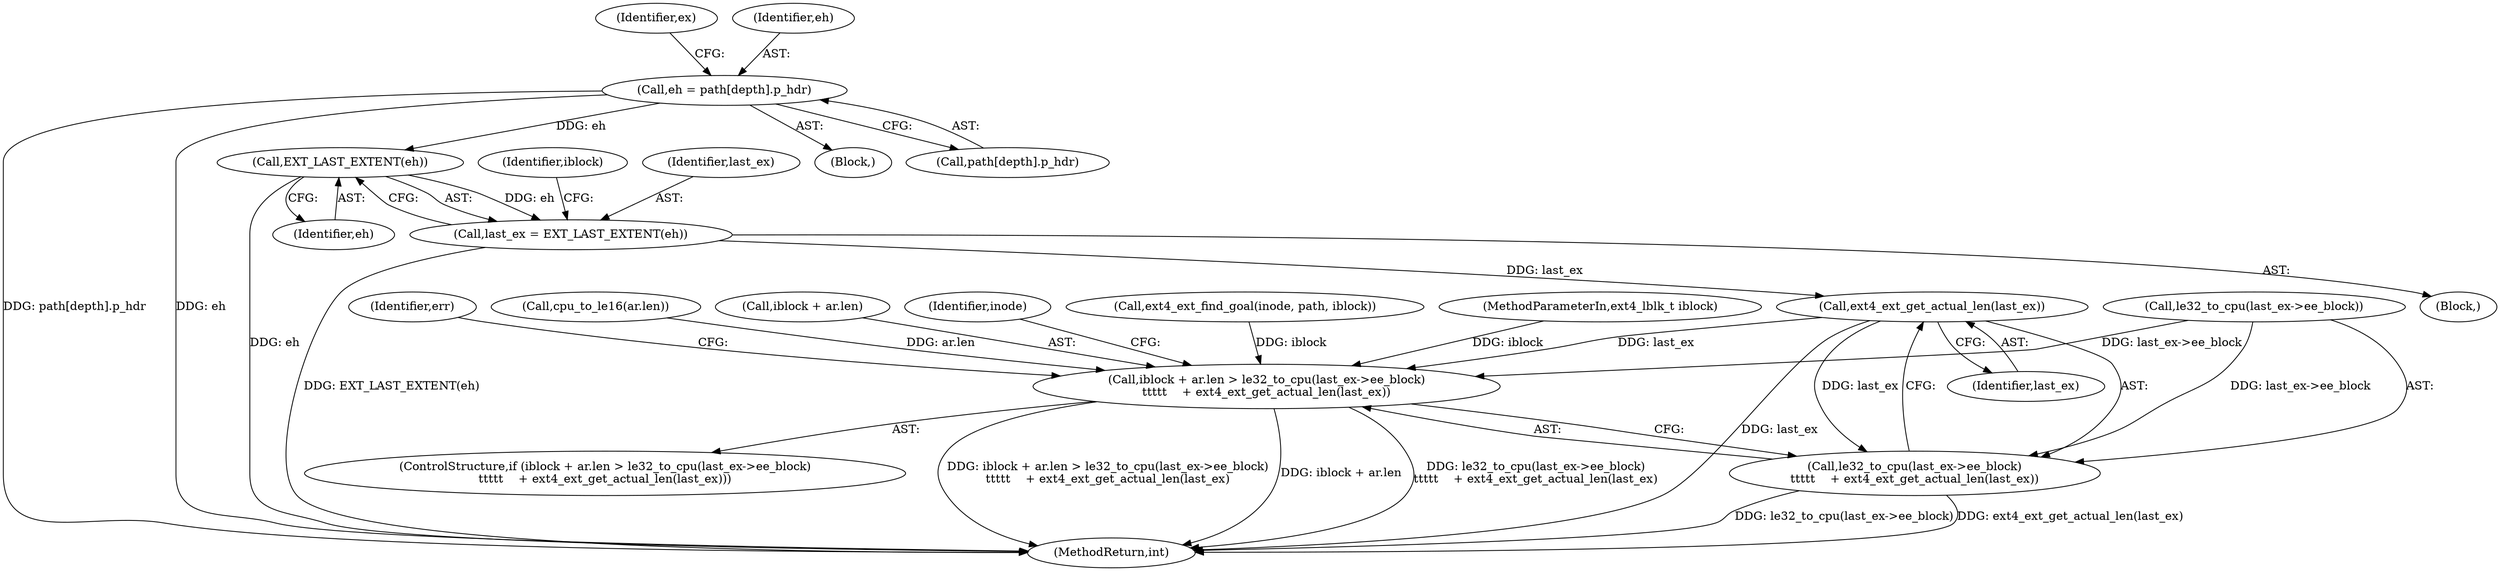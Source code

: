 digraph "0_linux_744692dc059845b2a3022119871846e74d4f6e11@array" {
"1000283" [label="(Call,eh = path[depth].p_hdr)"];
"1000592" [label="(Call,EXT_LAST_EXTENT(eh))"];
"1000590" [label="(Call,last_ex = EXT_LAST_EXTENT(eh))"];
"1000606" [label="(Call,ext4_ext_get_actual_len(last_ex))"];
"1000595" [label="(Call,iblock + ar.len > le32_to_cpu(last_ex->ee_block)\n\t\t\t\t\t    + ext4_ext_get_actual_len(last_ex))"];
"1000601" [label="(Call,le32_to_cpu(last_ex->ee_block)\n\t\t\t\t\t    + ext4_ext_get_actual_len(last_ex))"];
"1000595" [label="(Call,iblock + ar.len > le32_to_cpu(last_ex->ee_block)\n\t\t\t\t\t    + ext4_ext_get_actual_len(last_ex))"];
"1000611" [label="(Identifier,inode)"];
"1000589" [label="(Block,)"];
"1000601" [label="(Call,le32_to_cpu(last_ex->ee_block)\n\t\t\t\t\t    + ext4_ext_get_actual_len(last_ex))"];
"1000491" [label="(Call,ext4_ext_find_goal(inode, path, iblock))"];
"1000607" [label="(Identifier,last_ex)"];
"1000590" [label="(Call,last_ex = EXT_LAST_EXTENT(eh))"];
"1000606" [label="(Call,ext4_ext_get_actual_len(last_ex))"];
"1000130" [label="(MethodParameterIn,ext4_lblk_t iblock)"];
"1000291" [label="(Identifier,ex)"];
"1000283" [label="(Call,eh = path[depth].p_hdr)"];
"1000602" [label="(Call,le32_to_cpu(last_ex->ee_block))"];
"1000134" [label="(Block,)"];
"1000593" [label="(Identifier,eh)"];
"1000632" [label="(Identifier,err)"];
"1000746" [label="(MethodReturn,int)"];
"1000284" [label="(Identifier,eh)"];
"1000597" [label="(Identifier,iblock)"];
"1000548" [label="(Call,cpu_to_le16(ar.len))"];
"1000285" [label="(Call,path[depth].p_hdr)"];
"1000596" [label="(Call,iblock + ar.len)"];
"1000591" [label="(Identifier,last_ex)"];
"1000594" [label="(ControlStructure,if (iblock + ar.len > le32_to_cpu(last_ex->ee_block)\n\t\t\t\t\t    + ext4_ext_get_actual_len(last_ex)))"];
"1000592" [label="(Call,EXT_LAST_EXTENT(eh))"];
"1000283" -> "1000134"  [label="AST: "];
"1000283" -> "1000285"  [label="CFG: "];
"1000284" -> "1000283"  [label="AST: "];
"1000285" -> "1000283"  [label="AST: "];
"1000291" -> "1000283"  [label="CFG: "];
"1000283" -> "1000746"  [label="DDG: path[depth].p_hdr"];
"1000283" -> "1000746"  [label="DDG: eh"];
"1000283" -> "1000592"  [label="DDG: eh"];
"1000592" -> "1000590"  [label="AST: "];
"1000592" -> "1000593"  [label="CFG: "];
"1000593" -> "1000592"  [label="AST: "];
"1000590" -> "1000592"  [label="CFG: "];
"1000592" -> "1000746"  [label="DDG: eh"];
"1000592" -> "1000590"  [label="DDG: eh"];
"1000590" -> "1000589"  [label="AST: "];
"1000591" -> "1000590"  [label="AST: "];
"1000597" -> "1000590"  [label="CFG: "];
"1000590" -> "1000746"  [label="DDG: EXT_LAST_EXTENT(eh)"];
"1000590" -> "1000606"  [label="DDG: last_ex"];
"1000606" -> "1000601"  [label="AST: "];
"1000606" -> "1000607"  [label="CFG: "];
"1000607" -> "1000606"  [label="AST: "];
"1000601" -> "1000606"  [label="CFG: "];
"1000606" -> "1000746"  [label="DDG: last_ex"];
"1000606" -> "1000595"  [label="DDG: last_ex"];
"1000606" -> "1000601"  [label="DDG: last_ex"];
"1000595" -> "1000594"  [label="AST: "];
"1000595" -> "1000601"  [label="CFG: "];
"1000596" -> "1000595"  [label="AST: "];
"1000601" -> "1000595"  [label="AST: "];
"1000611" -> "1000595"  [label="CFG: "];
"1000632" -> "1000595"  [label="CFG: "];
"1000595" -> "1000746"  [label="DDG: iblock + ar.len > le32_to_cpu(last_ex->ee_block)\n\t\t\t\t\t    + ext4_ext_get_actual_len(last_ex)"];
"1000595" -> "1000746"  [label="DDG: iblock + ar.len"];
"1000595" -> "1000746"  [label="DDG: le32_to_cpu(last_ex->ee_block)\n\t\t\t\t\t    + ext4_ext_get_actual_len(last_ex)"];
"1000130" -> "1000595"  [label="DDG: iblock"];
"1000491" -> "1000595"  [label="DDG: iblock"];
"1000548" -> "1000595"  [label="DDG: ar.len"];
"1000602" -> "1000595"  [label="DDG: last_ex->ee_block"];
"1000602" -> "1000601"  [label="AST: "];
"1000601" -> "1000746"  [label="DDG: le32_to_cpu(last_ex->ee_block)"];
"1000601" -> "1000746"  [label="DDG: ext4_ext_get_actual_len(last_ex)"];
"1000602" -> "1000601"  [label="DDG: last_ex->ee_block"];
}
